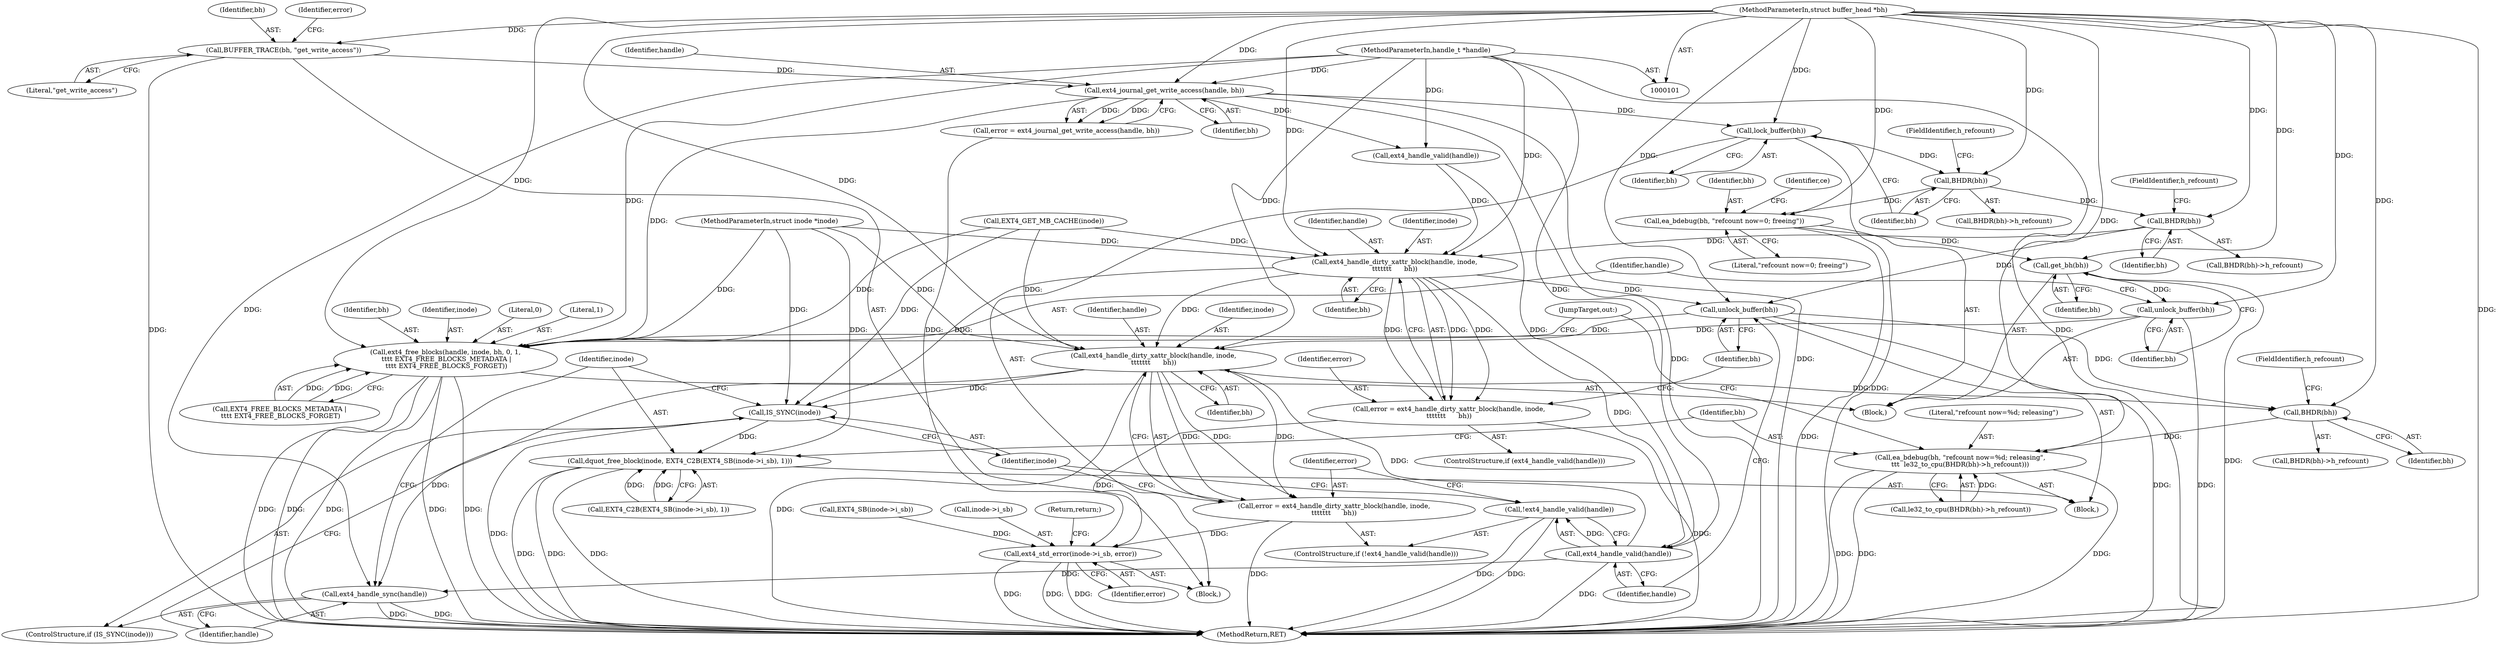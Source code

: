 digraph "0_linux_82939d7999dfc1f1998c4b1c12e2f19edbdff272_9@pointer" {
"1000140" [label="(Call,lock_buffer(bh))"];
"1000134" [label="(Call,ext4_journal_get_write_access(handle, bh))"];
"1000102" [label="(MethodParameterIn,handle_t *handle)"];
"1000129" [label="(Call,BUFFER_TRACE(bh, \"get_write_access\"))"];
"1000104" [label="(MethodParameterIn,struct buffer_head *bh)"];
"1000145" [label="(Call,BHDR(bh))"];
"1000151" [label="(Call,ea_bdebug(bh, \"refcount now=0; freeing\"))"];
"1000158" [label="(Call,get_bh(bh))"];
"1000160" [label="(Call,unlock_buffer(bh))"];
"1000162" [label="(Call,ext4_free_blocks(handle, inode, bh, 0, 1,\n \t\t\t\t EXT4_FREE_BLOCKS_METADATA |\n \t\t\t\t EXT4_FREE_BLOCKS_FORGET))"];
"1000176" [label="(Call,BHDR(bh))"];
"1000190" [label="(Call,ext4_handle_dirty_xattr_block(handle, inode,\n\t\t\t\t\t\t\t      bh))"];
"1000188" [label="(Call,error = ext4_handle_dirty_xattr_block(handle, inode,\n\t\t\t\t\t\t\t      bh))"];
"1000228" [label="(Call,ext4_std_error(inode->i_sb, error))"];
"1000194" [label="(Call,unlock_buffer(bh))"];
"1000202" [label="(Call,ext4_handle_dirty_xattr_block(handle, inode,\n\t\t\t\t\t\t\t      bh))"];
"1000200" [label="(Call,error = ext4_handle_dirty_xattr_block(handle, inode,\n\t\t\t\t\t\t\t      bh))"];
"1000207" [label="(Call,IS_SYNC(inode))"];
"1000211" [label="(Call,dquot_free_block(inode, EXT4_C2B(EXT4_SB(inode->i_sb), 1)))"];
"1000209" [label="(Call,ext4_handle_sync(handle))"];
"1000224" [label="(Call,BHDR(bh))"];
"1000219" [label="(Call,ea_bdebug(bh, \"refcount now=%d; releasing\",\n\t\t\t  le32_to_cpu(BHDR(bh)->h_refcount)))"];
"1000198" [label="(Call,ext4_handle_valid(handle))"];
"1000197" [label="(Call,!ext4_handle_valid(handle))"];
"1000197" [label="(Call,!ext4_handle_valid(handle))"];
"1000166" [label="(Literal,0)"];
"1000188" [label="(Call,error = ext4_handle_dirty_xattr_block(handle, inode,\n\t\t\t\t\t\t\t      bh))"];
"1000175" [label="(Call,BHDR(bh)->h_refcount)"];
"1000198" [label="(Call,ext4_handle_valid(handle))"];
"1000196" [label="(ControlStructure,if (!ext4_handle_valid(handle)))"];
"1000224" [label="(Call,BHDR(bh))"];
"1000220" [label="(Identifier,bh)"];
"1000221" [label="(Literal,\"refcount now=%d; releasing\")"];
"1000151" [label="(Call,ea_bdebug(bh, \"refcount now=0; freeing\"))"];
"1000186" [label="(Call,ext4_handle_valid(handle))"];
"1000191" [label="(Identifier,handle)"];
"1000232" [label="(Identifier,error)"];
"1000177" [label="(Identifier,bh)"];
"1000130" [label="(Identifier,bh)"];
"1000194" [label="(Call,unlock_buffer(bh))"];
"1000167" [label="(Literal,1)"];
"1000212" [label="(Identifier,inode)"];
"1000223" [label="(Call,BHDR(bh)->h_refcount)"];
"1000222" [label="(Call,le32_to_cpu(BHDR(bh)->h_refcount))"];
"1000155" [label="(Identifier,ce)"];
"1000205" [label="(Identifier,bh)"];
"1000104" [label="(MethodParameterIn,struct buffer_head *bh)"];
"1000117" [label="(Call,EXT4_GET_MB_CACHE(inode))"];
"1000141" [label="(Identifier,bh)"];
"1000204" [label="(Identifier,inode)"];
"1000140" [label="(Call,lock_buffer(bh))"];
"1000206" [label="(ControlStructure,if (IS_SYNC(inode)))"];
"1000165" [label="(Identifier,bh)"];
"1000189" [label="(Identifier,error)"];
"1000210" [label="(Identifier,handle)"];
"1000213" [label="(Call,EXT4_C2B(EXT4_SB(inode->i_sb), 1))"];
"1000190" [label="(Call,ext4_handle_dirty_xattr_block(handle, inode,\n\t\t\t\t\t\t\t      bh))"];
"1000219" [label="(Call,ea_bdebug(bh, \"refcount now=%d; releasing\",\n\t\t\t  le32_to_cpu(BHDR(bh)->h_refcount)))"];
"1000161" [label="(Identifier,bh)"];
"1000164" [label="(Identifier,inode)"];
"1000136" [label="(Identifier,bh)"];
"1000135" [label="(Identifier,handle)"];
"1000160" [label="(Call,unlock_buffer(bh))"];
"1000147" [label="(FieldIdentifier,h_refcount)"];
"1000214" [label="(Call,EXT4_SB(inode->i_sb))"];
"1000200" [label="(Call,error = ext4_handle_dirty_xattr_block(handle, inode,\n\t\t\t\t\t\t\t      bh))"];
"1000203" [label="(Identifier,handle)"];
"1000225" [label="(Identifier,bh)"];
"1000146" [label="(Identifier,bh)"];
"1000211" [label="(Call,dquot_free_block(inode, EXT4_C2B(EXT4_SB(inode->i_sb), 1)))"];
"1000129" [label="(Call,BUFFER_TRACE(bh, \"get_write_access\"))"];
"1000153" [label="(Literal,\"refcount now=0; freeing\")"];
"1000133" [label="(Identifier,error)"];
"1000178" [label="(FieldIdentifier,h_refcount)"];
"1000229" [label="(Call,inode->i_sb)"];
"1000131" [label="(Literal,\"get_write_access\")"];
"1000207" [label="(Call,IS_SYNC(inode))"];
"1000159" [label="(Identifier,bh)"];
"1000162" [label="(Call,ext4_free_blocks(handle, inode, bh, 0, 1,\n \t\t\t\t EXT4_FREE_BLOCKS_METADATA |\n \t\t\t\t EXT4_FREE_BLOCKS_FORGET))"];
"1000168" [label="(Call,EXT4_FREE_BLOCKS_METADATA |\n \t\t\t\t EXT4_FREE_BLOCKS_FORGET)"];
"1000103" [label="(MethodParameterIn,struct inode *inode)"];
"1000163" [label="(Identifier,handle)"];
"1000102" [label="(MethodParameterIn,handle_t *handle)"];
"1000228" [label="(Call,ext4_std_error(inode->i_sb, error))"];
"1000202" [label="(Call,ext4_handle_dirty_xattr_block(handle, inode,\n\t\t\t\t\t\t\t      bh))"];
"1000233" [label="(Return,return;)"];
"1000195" [label="(Identifier,bh)"];
"1000201" [label="(Identifier,error)"];
"1000226" [label="(FieldIdentifier,h_refcount)"];
"1000176" [label="(Call,BHDR(bh))"];
"1000134" [label="(Call,ext4_journal_get_write_access(handle, bh))"];
"1000192" [label="(Identifier,inode)"];
"1000132" [label="(Call,error = ext4_journal_get_write_access(handle, bh))"];
"1000152" [label="(Identifier,bh)"];
"1000145" [label="(Call,BHDR(bh))"];
"1000234" [label="(MethodReturn,RET)"];
"1000105" [label="(Block,)"];
"1000209" [label="(Call,ext4_handle_sync(handle))"];
"1000150" [label="(Block,)"];
"1000158" [label="(Call,get_bh(bh))"];
"1000185" [label="(ControlStructure,if (ext4_handle_valid(handle)))"];
"1000172" [label="(Block,)"];
"1000193" [label="(Identifier,bh)"];
"1000199" [label="(Identifier,handle)"];
"1000208" [label="(Identifier,inode)"];
"1000227" [label="(JumpTarget,out:)"];
"1000144" [label="(Call,BHDR(bh)->h_refcount)"];
"1000140" -> "1000105"  [label="AST: "];
"1000140" -> "1000141"  [label="CFG: "];
"1000141" -> "1000140"  [label="AST: "];
"1000146" -> "1000140"  [label="CFG: "];
"1000140" -> "1000234"  [label="DDG: "];
"1000134" -> "1000140"  [label="DDG: "];
"1000104" -> "1000140"  [label="DDG: "];
"1000140" -> "1000145"  [label="DDG: "];
"1000134" -> "1000132"  [label="AST: "];
"1000134" -> "1000136"  [label="CFG: "];
"1000135" -> "1000134"  [label="AST: "];
"1000136" -> "1000134"  [label="AST: "];
"1000132" -> "1000134"  [label="CFG: "];
"1000134" -> "1000234"  [label="DDG: "];
"1000134" -> "1000234"  [label="DDG: "];
"1000134" -> "1000132"  [label="DDG: "];
"1000134" -> "1000132"  [label="DDG: "];
"1000102" -> "1000134"  [label="DDG: "];
"1000129" -> "1000134"  [label="DDG: "];
"1000104" -> "1000134"  [label="DDG: "];
"1000134" -> "1000162"  [label="DDG: "];
"1000134" -> "1000186"  [label="DDG: "];
"1000102" -> "1000101"  [label="AST: "];
"1000102" -> "1000234"  [label="DDG: "];
"1000102" -> "1000162"  [label="DDG: "];
"1000102" -> "1000186"  [label="DDG: "];
"1000102" -> "1000190"  [label="DDG: "];
"1000102" -> "1000198"  [label="DDG: "];
"1000102" -> "1000202"  [label="DDG: "];
"1000102" -> "1000209"  [label="DDG: "];
"1000129" -> "1000105"  [label="AST: "];
"1000129" -> "1000131"  [label="CFG: "];
"1000130" -> "1000129"  [label="AST: "];
"1000131" -> "1000129"  [label="AST: "];
"1000133" -> "1000129"  [label="CFG: "];
"1000129" -> "1000234"  [label="DDG: "];
"1000104" -> "1000129"  [label="DDG: "];
"1000104" -> "1000101"  [label="AST: "];
"1000104" -> "1000234"  [label="DDG: "];
"1000104" -> "1000145"  [label="DDG: "];
"1000104" -> "1000151"  [label="DDG: "];
"1000104" -> "1000158"  [label="DDG: "];
"1000104" -> "1000160"  [label="DDG: "];
"1000104" -> "1000162"  [label="DDG: "];
"1000104" -> "1000176"  [label="DDG: "];
"1000104" -> "1000190"  [label="DDG: "];
"1000104" -> "1000194"  [label="DDG: "];
"1000104" -> "1000202"  [label="DDG: "];
"1000104" -> "1000219"  [label="DDG: "];
"1000104" -> "1000224"  [label="DDG: "];
"1000145" -> "1000144"  [label="AST: "];
"1000145" -> "1000146"  [label="CFG: "];
"1000146" -> "1000145"  [label="AST: "];
"1000147" -> "1000145"  [label="CFG: "];
"1000145" -> "1000151"  [label="DDG: "];
"1000145" -> "1000176"  [label="DDG: "];
"1000151" -> "1000150"  [label="AST: "];
"1000151" -> "1000153"  [label="CFG: "];
"1000152" -> "1000151"  [label="AST: "];
"1000153" -> "1000151"  [label="AST: "];
"1000155" -> "1000151"  [label="CFG: "];
"1000151" -> "1000234"  [label="DDG: "];
"1000151" -> "1000158"  [label="DDG: "];
"1000158" -> "1000150"  [label="AST: "];
"1000158" -> "1000159"  [label="CFG: "];
"1000159" -> "1000158"  [label="AST: "];
"1000161" -> "1000158"  [label="CFG: "];
"1000158" -> "1000234"  [label="DDG: "];
"1000158" -> "1000160"  [label="DDG: "];
"1000160" -> "1000150"  [label="AST: "];
"1000160" -> "1000161"  [label="CFG: "];
"1000161" -> "1000160"  [label="AST: "];
"1000163" -> "1000160"  [label="CFG: "];
"1000160" -> "1000234"  [label="DDG: "];
"1000160" -> "1000162"  [label="DDG: "];
"1000162" -> "1000150"  [label="AST: "];
"1000162" -> "1000168"  [label="CFG: "];
"1000163" -> "1000162"  [label="AST: "];
"1000164" -> "1000162"  [label="AST: "];
"1000165" -> "1000162"  [label="AST: "];
"1000166" -> "1000162"  [label="AST: "];
"1000167" -> "1000162"  [label="AST: "];
"1000168" -> "1000162"  [label="AST: "];
"1000227" -> "1000162"  [label="CFG: "];
"1000162" -> "1000234"  [label="DDG: "];
"1000162" -> "1000234"  [label="DDG: "];
"1000162" -> "1000234"  [label="DDG: "];
"1000162" -> "1000234"  [label="DDG: "];
"1000162" -> "1000234"  [label="DDG: "];
"1000117" -> "1000162"  [label="DDG: "];
"1000103" -> "1000162"  [label="DDG: "];
"1000168" -> "1000162"  [label="DDG: "];
"1000168" -> "1000162"  [label="DDG: "];
"1000176" -> "1000175"  [label="AST: "];
"1000176" -> "1000177"  [label="CFG: "];
"1000177" -> "1000176"  [label="AST: "];
"1000178" -> "1000176"  [label="CFG: "];
"1000176" -> "1000190"  [label="DDG: "];
"1000176" -> "1000194"  [label="DDG: "];
"1000190" -> "1000188"  [label="AST: "];
"1000190" -> "1000193"  [label="CFG: "];
"1000191" -> "1000190"  [label="AST: "];
"1000192" -> "1000190"  [label="AST: "];
"1000193" -> "1000190"  [label="AST: "];
"1000188" -> "1000190"  [label="CFG: "];
"1000190" -> "1000188"  [label="DDG: "];
"1000190" -> "1000188"  [label="DDG: "];
"1000190" -> "1000188"  [label="DDG: "];
"1000186" -> "1000190"  [label="DDG: "];
"1000117" -> "1000190"  [label="DDG: "];
"1000103" -> "1000190"  [label="DDG: "];
"1000190" -> "1000194"  [label="DDG: "];
"1000190" -> "1000198"  [label="DDG: "];
"1000190" -> "1000202"  [label="DDG: "];
"1000190" -> "1000207"  [label="DDG: "];
"1000188" -> "1000185"  [label="AST: "];
"1000189" -> "1000188"  [label="AST: "];
"1000195" -> "1000188"  [label="CFG: "];
"1000188" -> "1000234"  [label="DDG: "];
"1000188" -> "1000228"  [label="DDG: "];
"1000228" -> "1000105"  [label="AST: "];
"1000228" -> "1000232"  [label="CFG: "];
"1000229" -> "1000228"  [label="AST: "];
"1000232" -> "1000228"  [label="AST: "];
"1000233" -> "1000228"  [label="CFG: "];
"1000228" -> "1000234"  [label="DDG: "];
"1000228" -> "1000234"  [label="DDG: "];
"1000228" -> "1000234"  [label="DDG: "];
"1000214" -> "1000228"  [label="DDG: "];
"1000200" -> "1000228"  [label="DDG: "];
"1000132" -> "1000228"  [label="DDG: "];
"1000194" -> "1000172"  [label="AST: "];
"1000194" -> "1000195"  [label="CFG: "];
"1000195" -> "1000194"  [label="AST: "];
"1000199" -> "1000194"  [label="CFG: "];
"1000194" -> "1000234"  [label="DDG: "];
"1000194" -> "1000202"  [label="DDG: "];
"1000194" -> "1000224"  [label="DDG: "];
"1000202" -> "1000200"  [label="AST: "];
"1000202" -> "1000205"  [label="CFG: "];
"1000203" -> "1000202"  [label="AST: "];
"1000204" -> "1000202"  [label="AST: "];
"1000205" -> "1000202"  [label="AST: "];
"1000200" -> "1000202"  [label="CFG: "];
"1000202" -> "1000234"  [label="DDG: "];
"1000202" -> "1000200"  [label="DDG: "];
"1000202" -> "1000200"  [label="DDG: "];
"1000202" -> "1000200"  [label="DDG: "];
"1000198" -> "1000202"  [label="DDG: "];
"1000117" -> "1000202"  [label="DDG: "];
"1000103" -> "1000202"  [label="DDG: "];
"1000202" -> "1000207"  [label="DDG: "];
"1000202" -> "1000209"  [label="DDG: "];
"1000202" -> "1000224"  [label="DDG: "];
"1000200" -> "1000196"  [label="AST: "];
"1000201" -> "1000200"  [label="AST: "];
"1000208" -> "1000200"  [label="CFG: "];
"1000200" -> "1000234"  [label="DDG: "];
"1000207" -> "1000206"  [label="AST: "];
"1000207" -> "1000208"  [label="CFG: "];
"1000208" -> "1000207"  [label="AST: "];
"1000210" -> "1000207"  [label="CFG: "];
"1000212" -> "1000207"  [label="CFG: "];
"1000207" -> "1000234"  [label="DDG: "];
"1000117" -> "1000207"  [label="DDG: "];
"1000103" -> "1000207"  [label="DDG: "];
"1000207" -> "1000211"  [label="DDG: "];
"1000211" -> "1000172"  [label="AST: "];
"1000211" -> "1000213"  [label="CFG: "];
"1000212" -> "1000211"  [label="AST: "];
"1000213" -> "1000211"  [label="AST: "];
"1000220" -> "1000211"  [label="CFG: "];
"1000211" -> "1000234"  [label="DDG: "];
"1000211" -> "1000234"  [label="DDG: "];
"1000211" -> "1000234"  [label="DDG: "];
"1000103" -> "1000211"  [label="DDG: "];
"1000213" -> "1000211"  [label="DDG: "];
"1000213" -> "1000211"  [label="DDG: "];
"1000209" -> "1000206"  [label="AST: "];
"1000209" -> "1000210"  [label="CFG: "];
"1000210" -> "1000209"  [label="AST: "];
"1000212" -> "1000209"  [label="CFG: "];
"1000209" -> "1000234"  [label="DDG: "];
"1000209" -> "1000234"  [label="DDG: "];
"1000198" -> "1000209"  [label="DDG: "];
"1000224" -> "1000223"  [label="AST: "];
"1000224" -> "1000225"  [label="CFG: "];
"1000225" -> "1000224"  [label="AST: "];
"1000226" -> "1000224"  [label="CFG: "];
"1000224" -> "1000219"  [label="DDG: "];
"1000219" -> "1000172"  [label="AST: "];
"1000219" -> "1000222"  [label="CFG: "];
"1000220" -> "1000219"  [label="AST: "];
"1000221" -> "1000219"  [label="AST: "];
"1000222" -> "1000219"  [label="AST: "];
"1000227" -> "1000219"  [label="CFG: "];
"1000219" -> "1000234"  [label="DDG: "];
"1000219" -> "1000234"  [label="DDG: "];
"1000219" -> "1000234"  [label="DDG: "];
"1000222" -> "1000219"  [label="DDG: "];
"1000198" -> "1000197"  [label="AST: "];
"1000198" -> "1000199"  [label="CFG: "];
"1000199" -> "1000198"  [label="AST: "];
"1000197" -> "1000198"  [label="CFG: "];
"1000198" -> "1000234"  [label="DDG: "];
"1000198" -> "1000197"  [label="DDG: "];
"1000186" -> "1000198"  [label="DDG: "];
"1000197" -> "1000196"  [label="AST: "];
"1000201" -> "1000197"  [label="CFG: "];
"1000208" -> "1000197"  [label="CFG: "];
"1000197" -> "1000234"  [label="DDG: "];
"1000197" -> "1000234"  [label="DDG: "];
}
